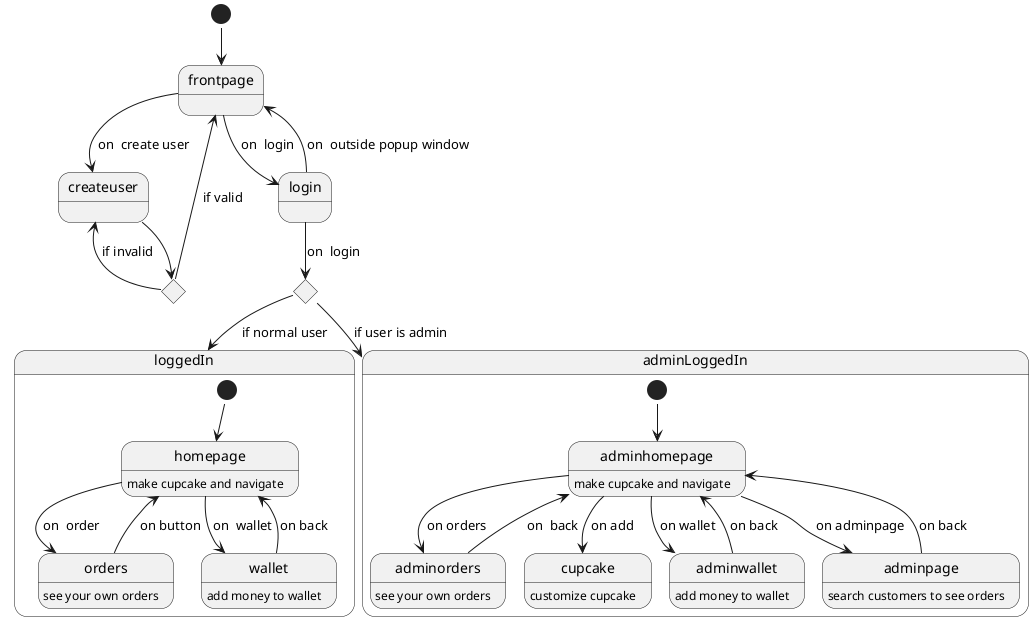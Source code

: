 @startuml
!pragma layout smetana
'https://plantuml.com/state-diagram
state frontpage
state createuser
state login
state adminLoggedIn
state c <<choice>>


[*]--> frontpage
frontpage-->createuser : on  create user

createuser--> c
c--> frontpage:if valid
c--> createuser : if invalid

frontpage--> login : on  login
login--> frontpage : on  outside popup window


state c2 <<choice>>
login-->c2 : on  login
c2-->loggedIn : if normal user
c2--> adminLoggedIn : if user is admin


state adminLoggedIn{

[*]-->adminhomepage
state adminhomepage: make cupcake and navigate
state adminorders : see your own orders
state adminwallet : add money to wallet
state adminpage : search customers to see orders
state cupcake : customize cupcake


adminhomepage-->adminorders : on orders
adminorders--> adminhomepage : on  back

adminhomepage--> adminwallet : on wallet
adminwallet--> adminhomepage : on back

adminhomepage--> adminpage : on adminpage
adminpage--> adminhomepage : on back
adminhomepage --> cupcake : on add

}


state loggedIn{
state homepage :make cupcake and navigate
state orders: see your own orders
state wallet: add money to wallet

[*]-->homepage
homepage-->orders : on  order
orders--> homepage : on button

homepage--> wallet : on  wallet
wallet--> homepage : on back
}
@enduml